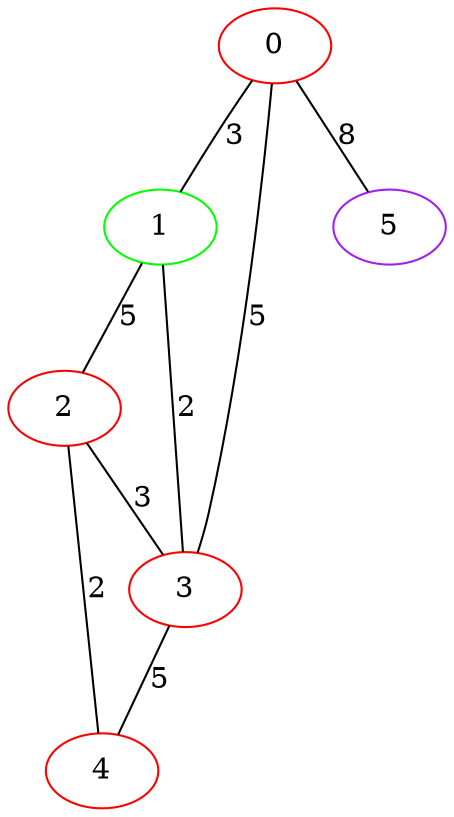 graph "" {
0 [color=red, weight=1];
1 [color=green, weight=2];
2 [color=red, weight=1];
3 [color=red, weight=1];
4 [color=red, weight=1];
5 [color=purple, weight=4];
0 -- 1  [key=0, label=3];
0 -- 3  [key=0, label=5];
0 -- 5  [key=0, label=8];
1 -- 2  [key=0, label=5];
1 -- 3  [key=0, label=2];
2 -- 3  [key=0, label=3];
2 -- 4  [key=0, label=2];
3 -- 4  [key=0, label=5];
}
